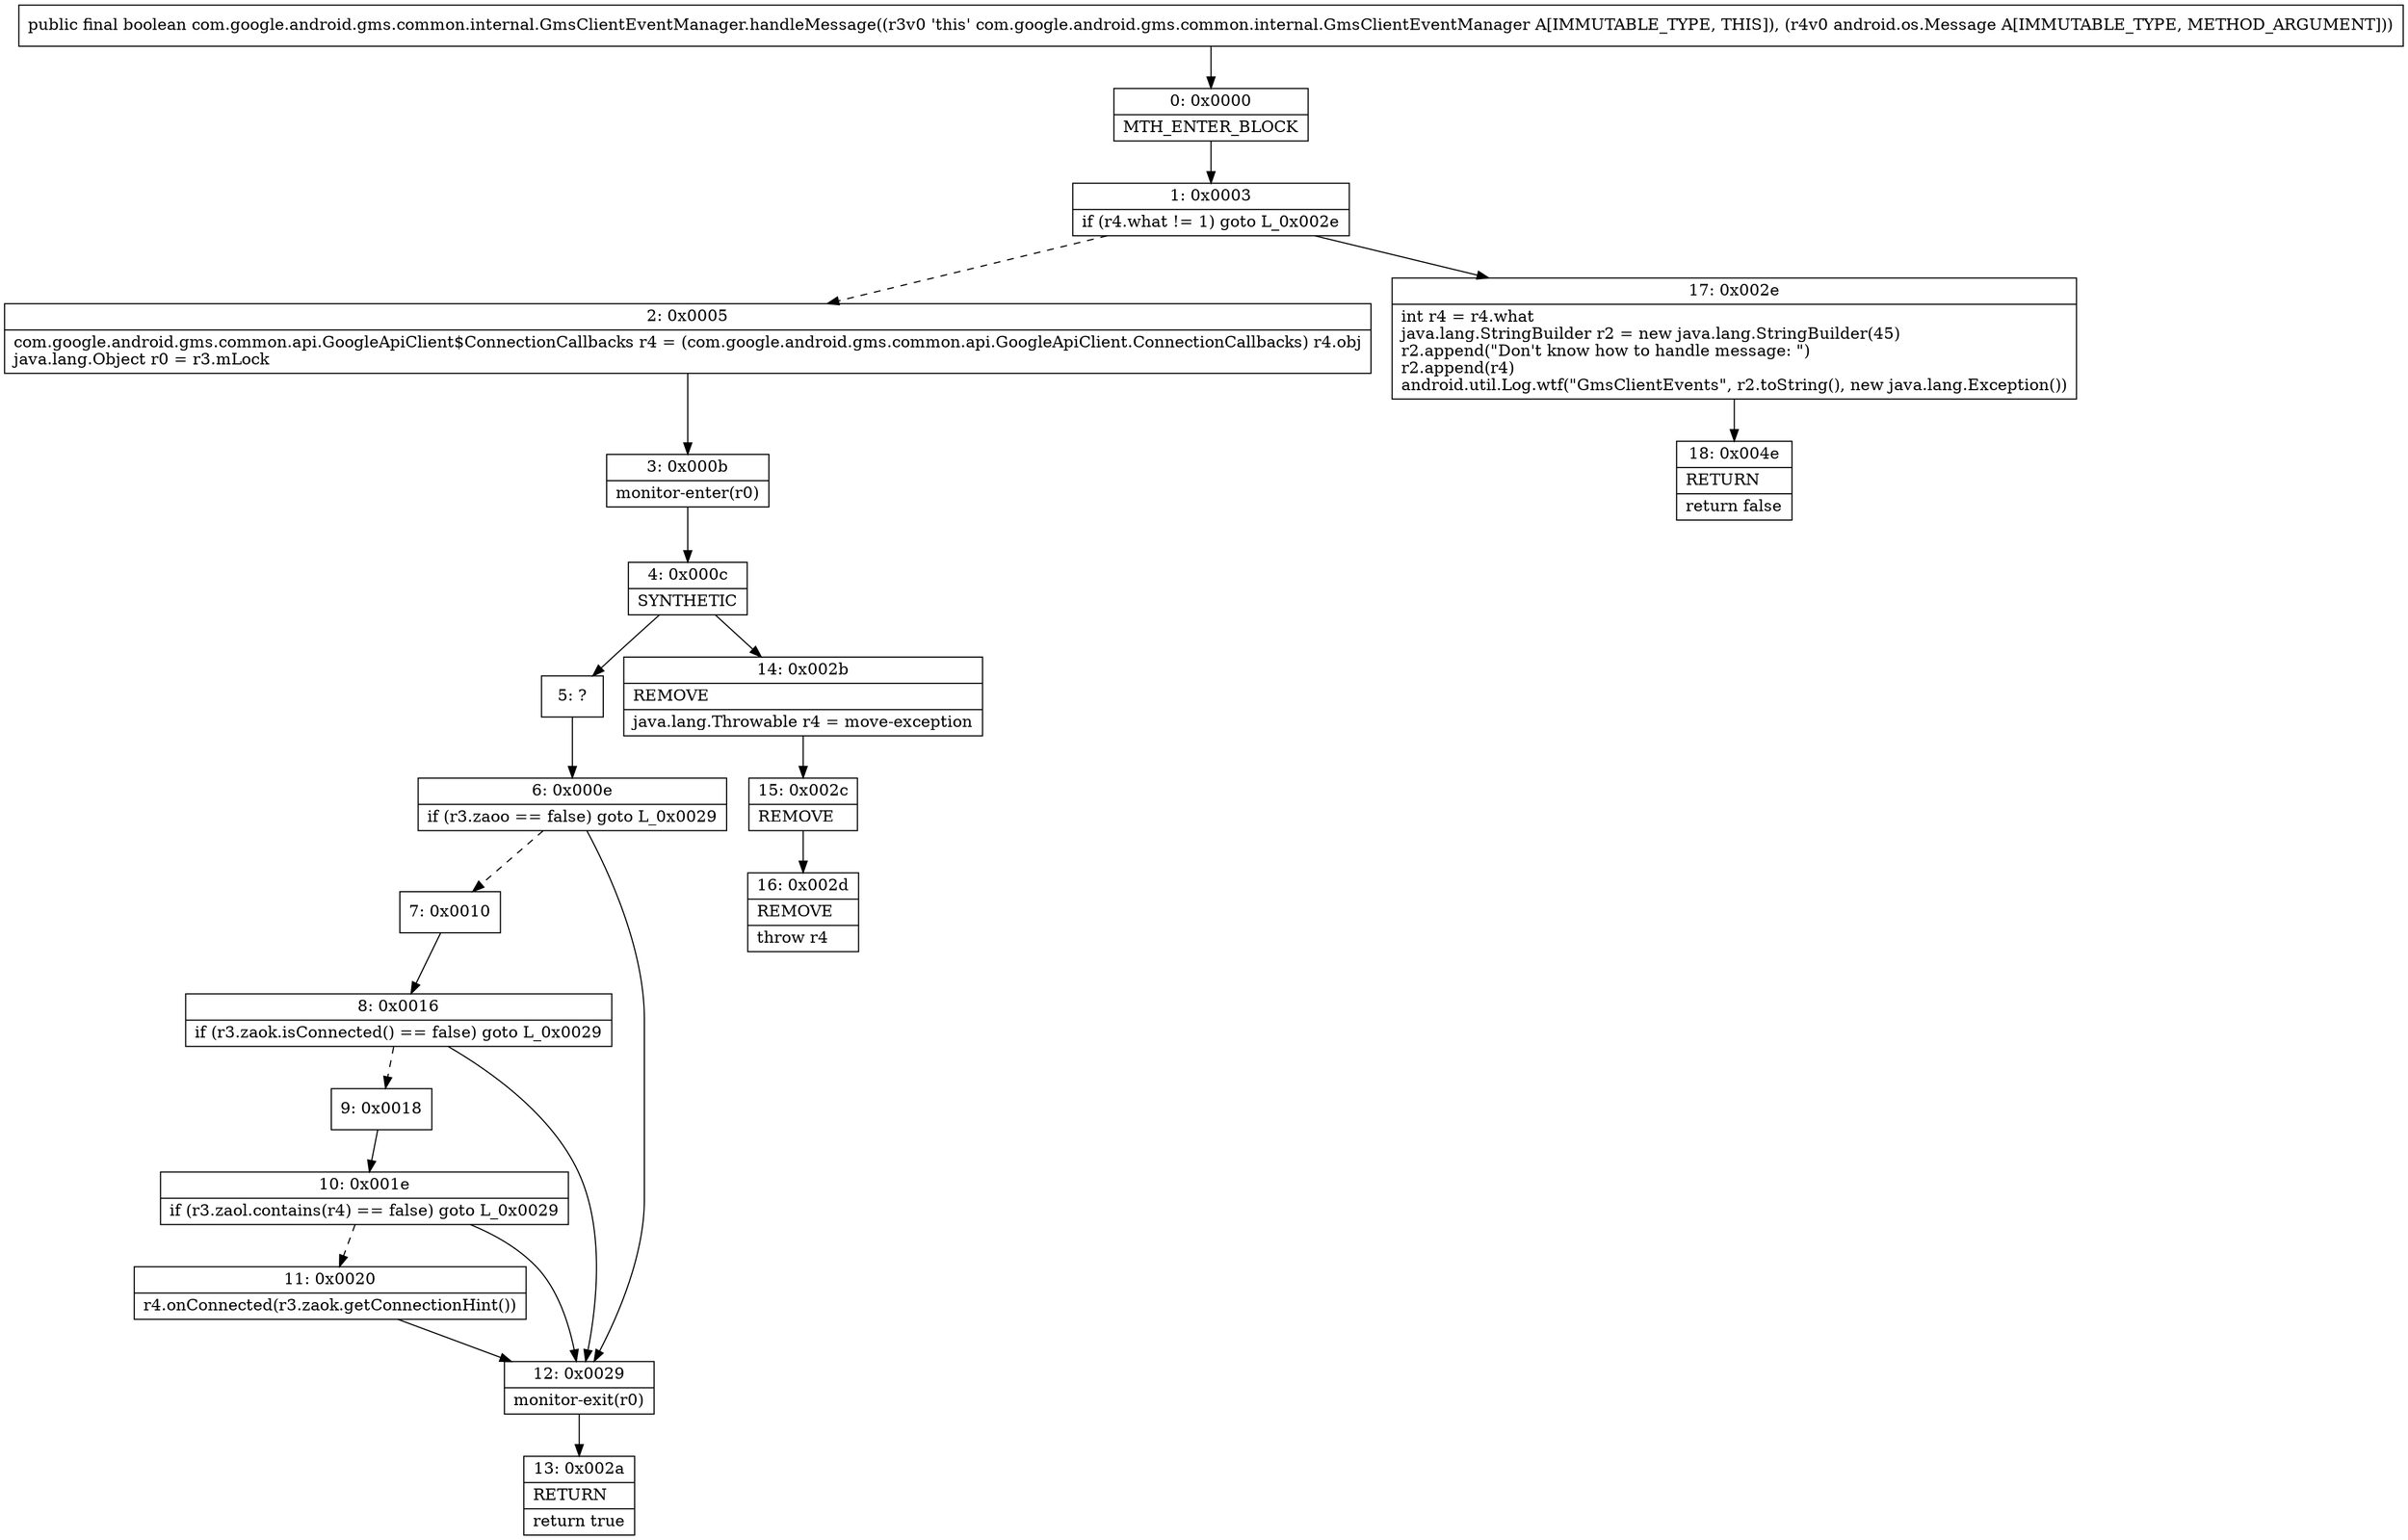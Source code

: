 digraph "CFG forcom.google.android.gms.common.internal.GmsClientEventManager.handleMessage(Landroid\/os\/Message;)Z" {
Node_0 [shape=record,label="{0\:\ 0x0000|MTH_ENTER_BLOCK\l}"];
Node_1 [shape=record,label="{1\:\ 0x0003|if (r4.what != 1) goto L_0x002e\l}"];
Node_2 [shape=record,label="{2\:\ 0x0005|com.google.android.gms.common.api.GoogleApiClient$ConnectionCallbacks r4 = (com.google.android.gms.common.api.GoogleApiClient.ConnectionCallbacks) r4.obj\ljava.lang.Object r0 = r3.mLock\l}"];
Node_3 [shape=record,label="{3\:\ 0x000b|monitor\-enter(r0)\l}"];
Node_4 [shape=record,label="{4\:\ 0x000c|SYNTHETIC\l}"];
Node_5 [shape=record,label="{5\:\ ?}"];
Node_6 [shape=record,label="{6\:\ 0x000e|if (r3.zaoo == false) goto L_0x0029\l}"];
Node_7 [shape=record,label="{7\:\ 0x0010}"];
Node_8 [shape=record,label="{8\:\ 0x0016|if (r3.zaok.isConnected() == false) goto L_0x0029\l}"];
Node_9 [shape=record,label="{9\:\ 0x0018}"];
Node_10 [shape=record,label="{10\:\ 0x001e|if (r3.zaol.contains(r4) == false) goto L_0x0029\l}"];
Node_11 [shape=record,label="{11\:\ 0x0020|r4.onConnected(r3.zaok.getConnectionHint())\l}"];
Node_12 [shape=record,label="{12\:\ 0x0029|monitor\-exit(r0)\l}"];
Node_13 [shape=record,label="{13\:\ 0x002a|RETURN\l|return true\l}"];
Node_14 [shape=record,label="{14\:\ 0x002b|REMOVE\l|java.lang.Throwable r4 = move\-exception\l}"];
Node_15 [shape=record,label="{15\:\ 0x002c|REMOVE\l}"];
Node_16 [shape=record,label="{16\:\ 0x002d|REMOVE\l|throw r4\l}"];
Node_17 [shape=record,label="{17\:\ 0x002e|int r4 = r4.what\ljava.lang.StringBuilder r2 = new java.lang.StringBuilder(45)\lr2.append(\"Don't know how to handle message: \")\lr2.append(r4)\landroid.util.Log.wtf(\"GmsClientEvents\", r2.toString(), new java.lang.Exception())\l}"];
Node_18 [shape=record,label="{18\:\ 0x004e|RETURN\l|return false\l}"];
MethodNode[shape=record,label="{public final boolean com.google.android.gms.common.internal.GmsClientEventManager.handleMessage((r3v0 'this' com.google.android.gms.common.internal.GmsClientEventManager A[IMMUTABLE_TYPE, THIS]), (r4v0 android.os.Message A[IMMUTABLE_TYPE, METHOD_ARGUMENT])) }"];
MethodNode -> Node_0;
Node_0 -> Node_1;
Node_1 -> Node_2[style=dashed];
Node_1 -> Node_17;
Node_2 -> Node_3;
Node_3 -> Node_4;
Node_4 -> Node_5;
Node_4 -> Node_14;
Node_5 -> Node_6;
Node_6 -> Node_7[style=dashed];
Node_6 -> Node_12;
Node_7 -> Node_8;
Node_8 -> Node_9[style=dashed];
Node_8 -> Node_12;
Node_9 -> Node_10;
Node_10 -> Node_11[style=dashed];
Node_10 -> Node_12;
Node_11 -> Node_12;
Node_12 -> Node_13;
Node_14 -> Node_15;
Node_15 -> Node_16;
Node_17 -> Node_18;
}

